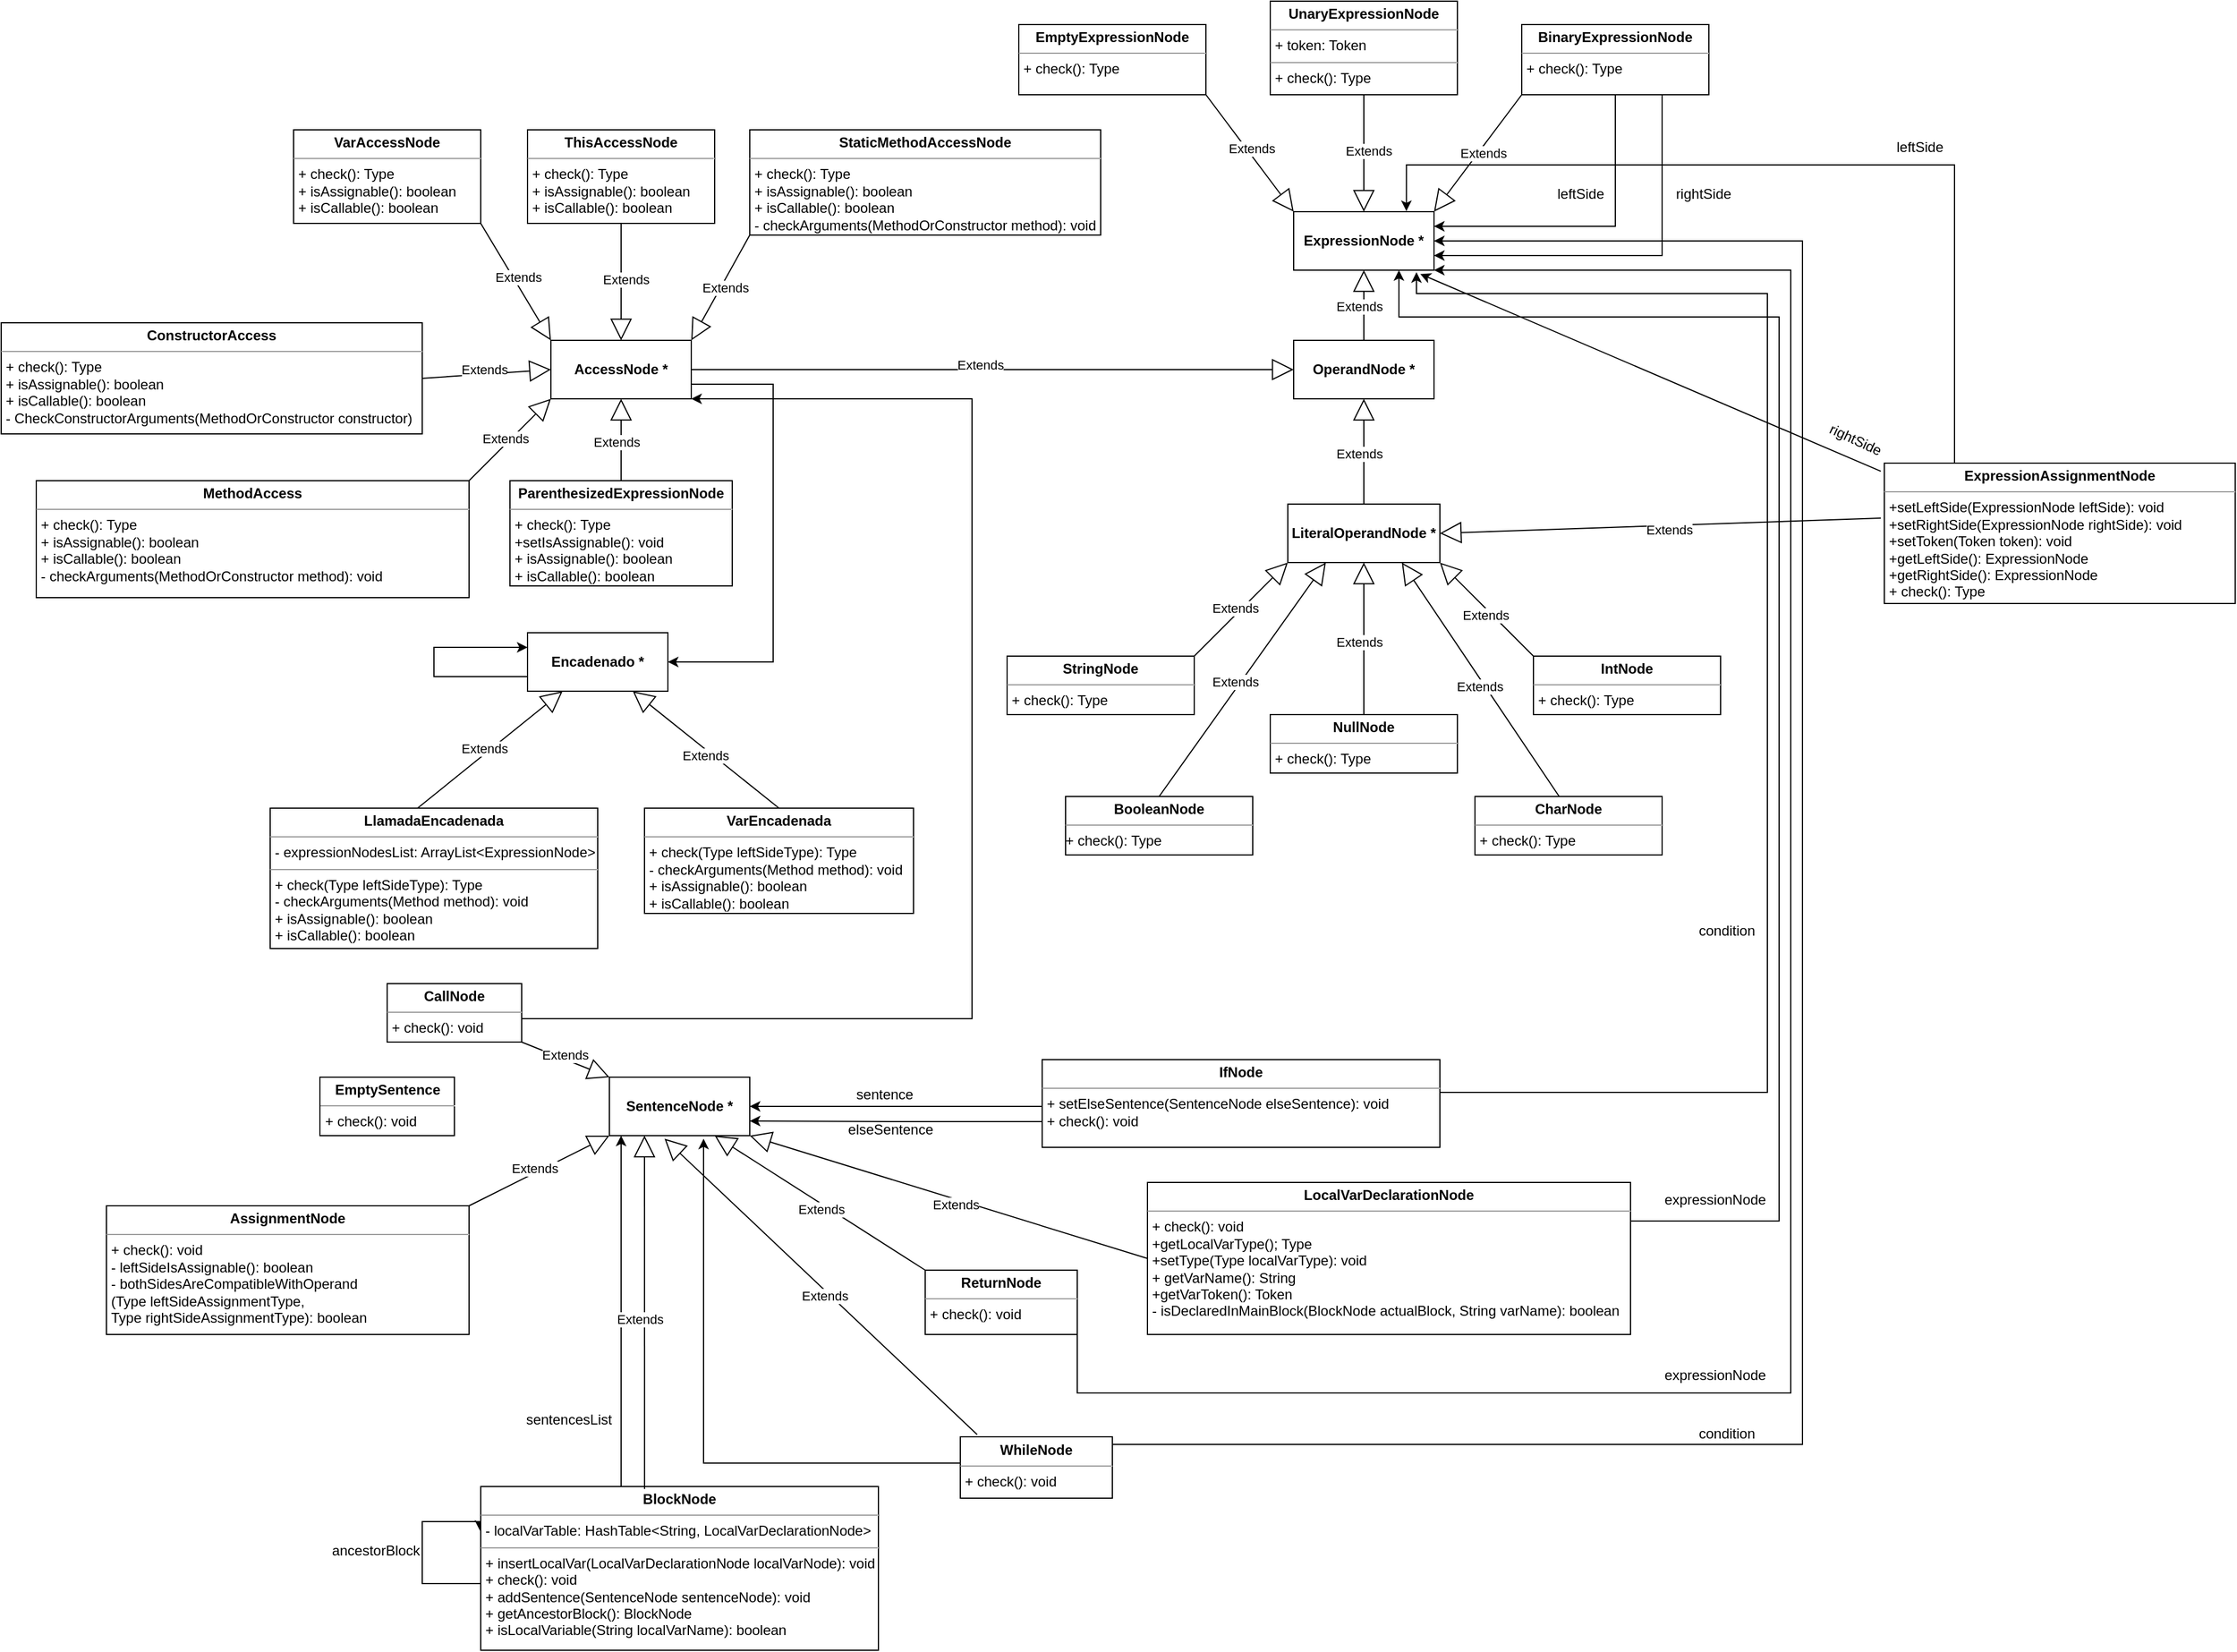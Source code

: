 <mxfile version="22.0.8" type="device">
  <diagram id="9zhy1DxZBaApK8UrozD3" name="Página-1">
    <mxGraphModel dx="1661" dy="1573" grid="1" gridSize="10" guides="1" tooltips="1" connect="1" arrows="1" fold="1" page="1" pageScale="1" pageWidth="827" pageHeight="1169" math="0" shadow="0">
      <root>
        <mxCell id="0" />
        <mxCell id="1" parent="0" />
        <mxCell id="UzV7lBZANDkpLQ_C1gk9-5" style="edgeStyle=orthogonalEdgeStyle;rounded=0;orthogonalLoop=1;jettySize=auto;html=1;exitX=1;exitY=0.75;exitDx=0;exitDy=0;entryX=1;entryY=0.5;entryDx=0;entryDy=0;" parent="1" source="9K04ZhEFb_96ayPJQ8qZ-1" target="9K04ZhEFb_96ayPJQ8qZ-11" edge="1">
          <mxGeometry relative="1" as="geometry">
            <Array as="points">
              <mxPoint x="500" y="278" />
              <mxPoint x="500" y="515" />
            </Array>
          </mxGeometry>
        </mxCell>
        <mxCell id="9K04ZhEFb_96ayPJQ8qZ-1" value="&lt;p style=&quot;margin:0px;margin-top:4px;text-align:center;&quot;&gt;&lt;br&gt;&lt;b&gt;AccessNode *&lt;/b&gt;&lt;/p&gt;" style="verticalAlign=top;align=left;overflow=fill;fontSize=12;fontFamily=Helvetica;html=1;" parent="1" vertex="1">
          <mxGeometry x="310" y="240" width="120" height="50" as="geometry" />
        </mxCell>
        <mxCell id="9K04ZhEFb_96ayPJQ8qZ-3" value="&lt;p style=&quot;margin:0px;margin-top:4px;text-align:center;&quot;&gt;&lt;b&gt;ConstructorAccess&lt;/b&gt;&lt;/p&gt;&lt;hr size=&quot;1&quot;&gt;&lt;p style=&quot;margin:0px;margin-left:4px;&quot;&gt;&lt;/p&gt;&lt;p style=&quot;margin:0px;margin-left:4px;&quot;&gt;+ check(): Type&lt;/p&gt;&lt;p style=&quot;margin:0px;margin-left:4px;&quot;&gt;+ isAssignable(): boolean&lt;/p&gt;&lt;p style=&quot;margin:0px;margin-left:4px;&quot;&gt;+ isCallable(): boolean&lt;/p&gt;&lt;p style=&quot;margin:0px;margin-left:4px;&quot;&gt;- CheckConstructorArguments(MethodOrConstructor constructor)&lt;/p&gt;" style="verticalAlign=top;align=left;overflow=fill;fontSize=12;fontFamily=Helvetica;html=1;" parent="1" vertex="1">
          <mxGeometry x="-160" y="225" width="360" height="95" as="geometry" />
        </mxCell>
        <mxCell id="9K04ZhEFb_96ayPJQ8qZ-4" value="&lt;p style=&quot;margin:0px;margin-top:4px;text-align:center;&quot;&gt;&lt;b&gt;MethodAccess&lt;/b&gt;&lt;/p&gt;&lt;hr size=&quot;1&quot;&gt;&lt;p style=&quot;margin:0px;margin-left:4px;&quot;&gt;&lt;/p&gt;&lt;p style=&quot;margin: 0px 0px 0px 4px;&quot;&gt;+ check(): Type&lt;/p&gt;&lt;p style=&quot;margin: 0px 0px 0px 4px;&quot;&gt;+ isAssignable(): boolean&lt;/p&gt;&lt;p style=&quot;margin: 0px 0px 0px 4px;&quot;&gt;+ isCallable(): boolean&lt;/p&gt;&lt;p style=&quot;margin: 0px 0px 0px 4px;&quot;&gt;- checkArguments(MethodOrConstructor method): void&lt;/p&gt;" style="verticalAlign=top;align=left;overflow=fill;fontSize=12;fontFamily=Helvetica;html=1;" parent="1" vertex="1">
          <mxGeometry x="-130" y="360" width="370" height="100" as="geometry" />
        </mxCell>
        <mxCell id="9K04ZhEFb_96ayPJQ8qZ-7" value="&lt;p style=&quot;margin:0px;margin-top:4px;text-align:center;&quot;&gt;&lt;b&gt;ParenthesizedExpressionNode&lt;/b&gt;&lt;/p&gt;&lt;hr size=&quot;1&quot;&gt;&lt;p style=&quot;margin:0px;margin-left:4px;&quot;&gt;&lt;/p&gt;&lt;p style=&quot;margin: 0px 0px 0px 4px;&quot;&gt;+ check(): Type&lt;/p&gt;&lt;p style=&quot;margin: 0px 0px 0px 4px;&quot;&gt;+setIsAssignable(): void&lt;/p&gt;&lt;p style=&quot;margin: 0px 0px 0px 4px;&quot;&gt;+ isAssignable(): boolean&lt;/p&gt;&lt;p style=&quot;margin: 0px 0px 0px 4px;&quot;&gt;+ isCallable(): boolean&lt;/p&gt;" style="verticalAlign=top;align=left;overflow=fill;fontSize=12;fontFamily=Helvetica;html=1;" parent="1" vertex="1">
          <mxGeometry x="275" y="360" width="190" height="90" as="geometry" />
        </mxCell>
        <mxCell id="9K04ZhEFb_96ayPJQ8qZ-8" value="&lt;p style=&quot;margin:0px;margin-top:4px;text-align:center;&quot;&gt;&lt;b&gt;StaticMethodAccessNode&lt;/b&gt;&lt;/p&gt;&lt;hr size=&quot;1&quot;&gt;&lt;p style=&quot;margin:0px;margin-left:4px;&quot;&gt;&lt;/p&gt;&lt;p style=&quot;margin: 0px 0px 0px 4px;&quot;&gt;+ check(): Type&lt;/p&gt;&lt;p style=&quot;margin: 0px 0px 0px 4px;&quot;&gt;+ isAssignable(): boolean&lt;/p&gt;&lt;p style=&quot;margin: 0px 0px 0px 4px;&quot;&gt;+ isCallable(): boolean&lt;/p&gt;&lt;p style=&quot;margin: 0px 0px 0px 4px;&quot;&gt;- checkArguments(MethodOrConstructor method): void&lt;/p&gt;&lt;div&gt;&lt;br&gt;&lt;/div&gt;" style="verticalAlign=top;align=left;overflow=fill;fontSize=12;fontFamily=Helvetica;html=1;" parent="1" vertex="1">
          <mxGeometry x="480" y="60" width="300" height="90" as="geometry" />
        </mxCell>
        <mxCell id="9K04ZhEFb_96ayPJQ8qZ-9" value="&lt;p style=&quot;margin:0px;margin-top:4px;text-align:center;&quot;&gt;&lt;b&gt;ThisAccessNode&lt;/b&gt;&lt;/p&gt;&lt;hr size=&quot;1&quot;&gt;&lt;p style=&quot;margin:0px;margin-left:4px;&quot;&gt;&lt;/p&gt;&lt;p style=&quot;margin: 0px 0px 0px 4px;&quot;&gt;+ check(): Type&lt;/p&gt;&lt;p style=&quot;margin: 0px 0px 0px 4px;&quot;&gt;+ isAssignable(): boolean&lt;/p&gt;&lt;p style=&quot;margin: 0px 0px 0px 4px;&quot;&gt;+ isCallable(): boolean&lt;/p&gt;" style="verticalAlign=top;align=left;overflow=fill;fontSize=12;fontFamily=Helvetica;html=1;" parent="1" vertex="1">
          <mxGeometry x="290" y="60" width="160" height="80" as="geometry" />
        </mxCell>
        <mxCell id="9K04ZhEFb_96ayPJQ8qZ-10" value="&lt;p style=&quot;margin:0px;margin-top:4px;text-align:center;&quot;&gt;&lt;b&gt;VarAccessNode&lt;/b&gt;&lt;/p&gt;&lt;hr size=&quot;1&quot;&gt;&lt;p style=&quot;margin:0px;margin-left:4px;&quot;&gt;&lt;/p&gt;&lt;p style=&quot;margin: 0px 0px 0px 4px;&quot;&gt;+ check(): Type&lt;/p&gt;&lt;p style=&quot;margin: 0px 0px 0px 4px;&quot;&gt;+ isAssignable(): boolean&lt;/p&gt;&lt;p style=&quot;margin: 0px 0px 0px 4px;&quot;&gt;+ isCallable(): boolean&lt;/p&gt;" style="verticalAlign=top;align=left;overflow=fill;fontSize=12;fontFamily=Helvetica;html=1;" parent="1" vertex="1">
          <mxGeometry x="90" y="60" width="160" height="80" as="geometry" />
        </mxCell>
        <mxCell id="UzV7lBZANDkpLQ_C1gk9-6" style="edgeStyle=orthogonalEdgeStyle;rounded=0;orthogonalLoop=1;jettySize=auto;html=1;exitX=0;exitY=0.75;exitDx=0;exitDy=0;entryX=0;entryY=0.25;entryDx=0;entryDy=0;" parent="1" source="9K04ZhEFb_96ayPJQ8qZ-11" target="9K04ZhEFb_96ayPJQ8qZ-11" edge="1">
          <mxGeometry relative="1" as="geometry">
            <mxPoint x="200" y="500" as="targetPoint" />
            <Array as="points">
              <mxPoint x="210" y="528" />
              <mxPoint x="210" y="503" />
            </Array>
          </mxGeometry>
        </mxCell>
        <mxCell id="9K04ZhEFb_96ayPJQ8qZ-11" value="&lt;p style=&quot;margin:0px;margin-top:4px;text-align:center;&quot;&gt;&lt;br&gt;&lt;b&gt;Encadenado *&lt;/b&gt;&lt;/p&gt;" style="verticalAlign=top;align=left;overflow=fill;fontSize=12;fontFamily=Helvetica;html=1;" parent="1" vertex="1">
          <mxGeometry x="290" y="490" width="120" height="50" as="geometry" />
        </mxCell>
        <mxCell id="9K04ZhEFb_96ayPJQ8qZ-14" value="&lt;p style=&quot;margin:0px;margin-top:4px;text-align:center;&quot;&gt;&lt;b&gt;LlamadaEncadenada&lt;/b&gt;&lt;/p&gt;&lt;hr size=&quot;1&quot;&gt;&lt;p style=&quot;margin:0px;margin-left:4px;&quot;&gt;- expressionNodesList: ArrayList&amp;lt;ExpressionNode&amp;gt;&lt;/p&gt;&lt;hr size=&quot;1&quot;&gt;&lt;p style=&quot;margin:0px;margin-left:4px;&quot;&gt;+ check(Type leftSideType): Type&lt;/p&gt;&lt;p style=&quot;margin:0px;margin-left:4px;&quot;&gt;- checkArguments(Method method): void&lt;/p&gt;&lt;p style=&quot;margin:0px;margin-left:4px;&quot;&gt;+ isAssignable(): boolean&lt;/p&gt;&lt;p style=&quot;margin:0px;margin-left:4px;&quot;&gt;+ isCallable(): boolean&lt;/p&gt;" style="verticalAlign=top;align=left;overflow=fill;fontSize=12;fontFamily=Helvetica;html=1;" parent="1" vertex="1">
          <mxGeometry x="70" y="640" width="280" height="120" as="geometry" />
        </mxCell>
        <mxCell id="9K04ZhEFb_96ayPJQ8qZ-15" value="&lt;p style=&quot;margin:0px;margin-top:4px;text-align:center;&quot;&gt;&lt;b&gt;VarEncadenada&lt;/b&gt;&lt;/p&gt;&lt;hr size=&quot;1&quot;&gt;&lt;p style=&quot;margin:0px;margin-left:4px;&quot;&gt;&lt;/p&gt;&lt;p style=&quot;margin: 0px 0px 0px 4px;&quot;&gt;+ check(Type leftSideType): Type&lt;/p&gt;&lt;p style=&quot;margin: 0px 0px 0px 4px;&quot;&gt;- checkArguments(Method method): void&lt;/p&gt;&lt;p style=&quot;margin: 0px 0px 0px 4px;&quot;&gt;+ isAssignable(): boolean&lt;/p&gt;&lt;p style=&quot;margin: 0px 0px 0px 4px;&quot;&gt;+ isCallable(): boolean&lt;/p&gt;" style="verticalAlign=top;align=left;overflow=fill;fontSize=12;fontFamily=Helvetica;html=1;" parent="1" vertex="1">
          <mxGeometry x="390" y="640" width="230" height="90" as="geometry" />
        </mxCell>
        <mxCell id="9K04ZhEFb_96ayPJQ8qZ-16" value="Extends" style="endArrow=block;endSize=16;endFill=0;html=1;exitX=0.45;exitY=0;exitDx=0;exitDy=0;entryX=0.25;entryY=1;entryDx=0;entryDy=0;exitPerimeter=0;" parent="1" source="9K04ZhEFb_96ayPJQ8qZ-14" target="9K04ZhEFb_96ayPJQ8qZ-11" edge="1">
          <mxGeometry x="-0.041" y="4" width="160" relative="1" as="geometry">
            <mxPoint x="390" y="500" as="sourcePoint" />
            <mxPoint x="390" y="380" as="targetPoint" />
            <mxPoint as="offset" />
          </mxGeometry>
        </mxCell>
        <mxCell id="9K04ZhEFb_96ayPJQ8qZ-17" value="Extends" style="endArrow=block;endSize=16;endFill=0;html=1;exitX=0.5;exitY=0;exitDx=0;exitDy=0;entryX=0.75;entryY=1;entryDx=0;entryDy=0;" parent="1" source="9K04ZhEFb_96ayPJQ8qZ-15" target="9K04ZhEFb_96ayPJQ8qZ-11" edge="1">
          <mxGeometry x="-0.041" y="4" width="160" relative="1" as="geometry">
            <mxPoint x="340" y="650" as="sourcePoint" />
            <mxPoint x="360" y="550" as="targetPoint" />
            <mxPoint as="offset" />
          </mxGeometry>
        </mxCell>
        <mxCell id="9K04ZhEFb_96ayPJQ8qZ-18" value="Extends" style="endArrow=block;endSize=16;endFill=0;html=1;exitX=0.5;exitY=1;exitDx=0;exitDy=0;entryX=0.5;entryY=0;entryDx=0;entryDy=0;" parent="1" source="9K04ZhEFb_96ayPJQ8qZ-9" target="9K04ZhEFb_96ayPJQ8qZ-1" edge="1">
          <mxGeometry x="-0.041" y="4" width="160" relative="1" as="geometry">
            <mxPoint x="336" y="570" as="sourcePoint" />
            <mxPoint x="380" y="470" as="targetPoint" />
            <mxPoint as="offset" />
          </mxGeometry>
        </mxCell>
        <mxCell id="9K04ZhEFb_96ayPJQ8qZ-19" value="Extends" style="endArrow=block;endSize=16;endFill=0;html=1;exitX=0;exitY=1;exitDx=0;exitDy=0;entryX=1;entryY=0;entryDx=0;entryDy=0;" parent="1" source="9K04ZhEFb_96ayPJQ8qZ-8" target="9K04ZhEFb_96ayPJQ8qZ-1" edge="1">
          <mxGeometry x="-0.041" y="4" width="160" relative="1" as="geometry">
            <mxPoint x="150" y="275" as="sourcePoint" />
            <mxPoint x="320" y="275" as="targetPoint" />
            <mxPoint as="offset" />
          </mxGeometry>
        </mxCell>
        <mxCell id="9K04ZhEFb_96ayPJQ8qZ-20" value="Extends" style="endArrow=block;endSize=16;endFill=0;html=1;exitX=1;exitY=0;exitDx=0;exitDy=0;entryX=0;entryY=1;entryDx=0;entryDy=0;" parent="1" source="9K04ZhEFb_96ayPJQ8qZ-4" target="9K04ZhEFb_96ayPJQ8qZ-1" edge="1">
          <mxGeometry x="-0.041" y="4" width="160" relative="1" as="geometry">
            <mxPoint x="150" y="275" as="sourcePoint" />
            <mxPoint x="320" y="275" as="targetPoint" />
            <mxPoint as="offset" />
          </mxGeometry>
        </mxCell>
        <mxCell id="9K04ZhEFb_96ayPJQ8qZ-21" value="Extends" style="endArrow=block;endSize=16;endFill=0;html=1;exitX=1;exitY=0.5;exitDx=0;exitDy=0;entryX=0;entryY=0.5;entryDx=0;entryDy=0;" parent="1" source="9K04ZhEFb_96ayPJQ8qZ-3" target="9K04ZhEFb_96ayPJQ8qZ-1" edge="1">
          <mxGeometry x="-0.041" y="4" width="160" relative="1" as="geometry">
            <mxPoint x="230" y="420" as="sourcePoint" />
            <mxPoint x="350" y="300" as="targetPoint" />
            <mxPoint as="offset" />
          </mxGeometry>
        </mxCell>
        <mxCell id="9K04ZhEFb_96ayPJQ8qZ-24" value="Extends" style="endArrow=block;endSize=16;endFill=0;html=1;exitX=1;exitY=1;exitDx=0;exitDy=0;entryX=0;entryY=0;entryDx=0;entryDy=0;" parent="1" source="9K04ZhEFb_96ayPJQ8qZ-10" target="9K04ZhEFb_96ayPJQ8qZ-1" edge="1">
          <mxGeometry x="-0.041" y="4" width="160" relative="1" as="geometry">
            <mxPoint x="140" y="255" as="sourcePoint" />
            <mxPoint x="250" y="270" as="targetPoint" />
            <mxPoint as="offset" />
          </mxGeometry>
        </mxCell>
        <mxCell id="9K04ZhEFb_96ayPJQ8qZ-25" value="&lt;p style=&quot;margin:0px;margin-top:4px;text-align:center;&quot;&gt;&lt;br&gt;&lt;b&gt;ExpressionNode *&lt;/b&gt;&lt;/p&gt;" style="verticalAlign=top;align=left;overflow=fill;fontSize=12;fontFamily=Helvetica;html=1;" parent="1" vertex="1">
          <mxGeometry x="945" y="130" width="120" height="50" as="geometry" />
        </mxCell>
        <mxCell id="UzV7lBZANDkpLQ_C1gk9-7" style="edgeStyle=orthogonalEdgeStyle;rounded=0;orthogonalLoop=1;jettySize=auto;html=1;exitX=0.5;exitY=1;exitDx=0;exitDy=0;entryX=1;entryY=0.25;entryDx=0;entryDy=0;" parent="1" source="9K04ZhEFb_96ayPJQ8qZ-26" target="9K04ZhEFb_96ayPJQ8qZ-25" edge="1">
          <mxGeometry relative="1" as="geometry" />
        </mxCell>
        <mxCell id="UzV7lBZANDkpLQ_C1gk9-8" style="edgeStyle=orthogonalEdgeStyle;rounded=0;orthogonalLoop=1;jettySize=auto;html=1;exitX=0.75;exitY=1;exitDx=0;exitDy=0;entryX=1;entryY=0.75;entryDx=0;entryDy=0;" parent="1" source="9K04ZhEFb_96ayPJQ8qZ-26" target="9K04ZhEFb_96ayPJQ8qZ-25" edge="1">
          <mxGeometry relative="1" as="geometry" />
        </mxCell>
        <mxCell id="9K04ZhEFb_96ayPJQ8qZ-26" value="&lt;p style=&quot;margin:0px;margin-top:4px;text-align:center;&quot;&gt;&lt;b&gt;BinaryExpressionNode&lt;/b&gt;&lt;/p&gt;&lt;hr size=&quot;1&quot;&gt;&lt;p style=&quot;margin:0px;margin-left:4px;&quot;&gt;+ check(): Type&lt;/p&gt;" style="verticalAlign=top;align=left;overflow=fill;fontSize=12;fontFamily=Helvetica;html=1;" parent="1" vertex="1">
          <mxGeometry x="1140" y="-30" width="160" height="60" as="geometry" />
        </mxCell>
        <mxCell id="9K04ZhEFb_96ayPJQ8qZ-28" value="&lt;p style=&quot;margin:0px;margin-top:4px;text-align:center;&quot;&gt;&lt;b&gt;UnaryExpressionNode&lt;/b&gt;&lt;/p&gt;&lt;hr size=&quot;1&quot;&gt;&lt;p style=&quot;margin:0px;margin-left:4px;&quot;&gt;+ token: Token&lt;/p&gt;&lt;hr size=&quot;1&quot;&gt;&lt;p style=&quot;margin:0px;margin-left:4px;&quot;&gt;+ check(): Type&lt;/p&gt;" style="verticalAlign=top;align=left;overflow=fill;fontSize=12;fontFamily=Helvetica;html=1;" parent="1" vertex="1">
          <mxGeometry x="925" y="-50" width="160" height="80" as="geometry" />
        </mxCell>
        <mxCell id="9K04ZhEFb_96ayPJQ8qZ-29" value="&lt;p style=&quot;margin:0px;margin-top:4px;text-align:center;&quot;&gt;&lt;b&gt;EmptyExpressionNode&lt;/b&gt;&lt;/p&gt;&lt;hr size=&quot;1&quot;&gt;&lt;p style=&quot;margin:0px;margin-left:4px;&quot;&gt;&lt;/p&gt;&lt;p style=&quot;margin:0px;margin-left:4px;&quot;&gt;+ check(): Type&lt;/p&gt;" style="verticalAlign=top;align=left;overflow=fill;fontSize=12;fontFamily=Helvetica;html=1;" parent="1" vertex="1">
          <mxGeometry x="710" y="-30" width="160" height="60" as="geometry" />
        </mxCell>
        <mxCell id="9K04ZhEFb_96ayPJQ8qZ-31" value="&lt;p style=&quot;margin:0px;margin-top:4px;text-align:center;&quot;&gt;&lt;br&gt;&lt;b&gt;OperandNode *&lt;/b&gt;&lt;/p&gt;" style="verticalAlign=top;align=left;overflow=fill;fontSize=12;fontFamily=Helvetica;html=1;" parent="1" vertex="1">
          <mxGeometry x="945" y="240" width="120" height="50" as="geometry" />
        </mxCell>
        <mxCell id="9K04ZhEFb_96ayPJQ8qZ-32" value="&lt;p style=&quot;margin:0px;margin-top:4px;text-align:center;&quot;&gt;&lt;br&gt;&lt;b&gt;LiteralOperandNode *&lt;/b&gt;&lt;/p&gt;" style="verticalAlign=top;align=left;overflow=fill;fontSize=12;fontFamily=Helvetica;html=1;" parent="1" vertex="1">
          <mxGeometry x="940" y="380" width="130" height="50" as="geometry" />
        </mxCell>
        <mxCell id="9K04ZhEFb_96ayPJQ8qZ-34" value="&lt;p style=&quot;margin:0px;margin-top:4px;text-align:center;&quot;&gt;&lt;b&gt;BooleanNode&lt;/b&gt;&lt;/p&gt;&lt;hr size=&quot;1&quot;&gt;&lt;p style=&quot;margin:0px;margin-left:4px;&quot;&gt;&lt;/p&gt;+ check(): Type&lt;p style=&quot;margin:0px;margin-left:4px;&quot;&gt;&lt;br&gt;&lt;/p&gt;" style="verticalAlign=top;align=left;overflow=fill;fontSize=12;fontFamily=Helvetica;html=1;" parent="1" vertex="1">
          <mxGeometry x="750" y="630" width="160" height="50" as="geometry" />
        </mxCell>
        <mxCell id="9K04ZhEFb_96ayPJQ8qZ-35" value="&lt;p style=&quot;margin:0px;margin-top:4px;text-align:center;&quot;&gt;&lt;b&gt;CharNode&lt;/b&gt;&lt;/p&gt;&lt;hr size=&quot;1&quot;&gt;&lt;p style=&quot;margin:0px;margin-left:4px;&quot;&gt;&lt;/p&gt;&lt;p style=&quot;margin:0px;margin-left:4px;&quot;&gt;+ check(): Type&lt;br&gt;&lt;/p&gt;" style="verticalAlign=top;align=left;overflow=fill;fontSize=12;fontFamily=Helvetica;html=1;" parent="1" vertex="1">
          <mxGeometry x="1100" y="630" width="160" height="50" as="geometry" />
        </mxCell>
        <mxCell id="9K04ZhEFb_96ayPJQ8qZ-36" value="&lt;p style=&quot;margin:0px;margin-top:4px;text-align:center;&quot;&gt;&lt;b&gt;IntNode&lt;/b&gt;&lt;/p&gt;&lt;hr size=&quot;1&quot;&gt;&lt;p style=&quot;margin:0px;margin-left:4px;&quot;&gt;&lt;/p&gt;&lt;p style=&quot;margin:0px;margin-left:4px;&quot;&gt;+ check(): Type&lt;br&gt;&lt;/p&gt;" style="verticalAlign=top;align=left;overflow=fill;fontSize=12;fontFamily=Helvetica;html=1;" parent="1" vertex="1">
          <mxGeometry x="1150" y="510" width="160" height="50" as="geometry" />
        </mxCell>
        <mxCell id="9K04ZhEFb_96ayPJQ8qZ-37" value="Extends" style="endArrow=block;endSize=16;endFill=0;html=1;exitX=0.5;exitY=0;exitDx=0;exitDy=0;entryX=0.25;entryY=1;entryDx=0;entryDy=0;" parent="1" source="9K04ZhEFb_96ayPJQ8qZ-34" target="9K04ZhEFb_96ayPJQ8qZ-32" edge="1">
          <mxGeometry x="-0.041" y="4" width="160" relative="1" as="geometry">
            <mxPoint x="1280" y="90" as="sourcePoint" />
            <mxPoint x="1530" y="-30" as="targetPoint" />
            <mxPoint as="offset" />
          </mxGeometry>
        </mxCell>
        <mxCell id="9K04ZhEFb_96ayPJQ8qZ-38" value="Extends" style="endArrow=block;endSize=16;endFill=0;html=1;exitX=0.45;exitY=0;exitDx=0;exitDy=0;entryX=0.75;entryY=1;entryDx=0;entryDy=0;exitPerimeter=0;" parent="1" source="9K04ZhEFb_96ayPJQ8qZ-35" target="9K04ZhEFb_96ayPJQ8qZ-32" edge="1">
          <mxGeometry x="-0.041" y="4" width="160" relative="1" as="geometry">
            <mxPoint x="900" y="502.5" as="sourcePoint" />
            <mxPoint x="1122.5" y="490" as="targetPoint" />
            <mxPoint as="offset" />
          </mxGeometry>
        </mxCell>
        <mxCell id="9K04ZhEFb_96ayPJQ8qZ-39" value="Extends" style="endArrow=block;endSize=16;endFill=0;html=1;exitX=0;exitY=0;exitDx=0;exitDy=0;entryX=1;entryY=1;entryDx=0;entryDy=0;" parent="1" source="9K04ZhEFb_96ayPJQ8qZ-36" target="9K04ZhEFb_96ayPJQ8qZ-32" edge="1">
          <mxGeometry x="-0.041" y="4" width="160" relative="1" as="geometry">
            <mxPoint x="1070" y="650" as="sourcePoint" />
            <mxPoint x="1015" y="440" as="targetPoint" />
            <mxPoint as="offset" />
          </mxGeometry>
        </mxCell>
        <mxCell id="9K04ZhEFb_96ayPJQ8qZ-40" value="Extends" style="endArrow=block;endSize=16;endFill=0;html=1;exitX=0.5;exitY=0;exitDx=0;exitDy=0;entryX=0.5;entryY=1;entryDx=0;entryDy=0;" parent="1" source="9K04ZhEFb_96ayPJQ8qZ-32" target="9K04ZhEFb_96ayPJQ8qZ-31" edge="1">
          <mxGeometry x="-0.041" y="4" width="160" relative="1" as="geometry">
            <mxPoint x="860" y="500" as="sourcePoint" />
            <mxPoint x="982.5" y="440" as="targetPoint" />
            <mxPoint as="offset" />
          </mxGeometry>
        </mxCell>
        <mxCell id="9K04ZhEFb_96ayPJQ8qZ-41" value="Extends" style="endArrow=block;endSize=16;endFill=0;html=1;exitX=0.5;exitY=0;exitDx=0;exitDy=0;entryX=0.5;entryY=1;entryDx=0;entryDy=0;" parent="1" source="9K04ZhEFb_96ayPJQ8qZ-31" target="9K04ZhEFb_96ayPJQ8qZ-25" edge="1">
          <mxGeometry x="-0.041" y="4" width="160" relative="1" as="geometry">
            <mxPoint x="1015" y="390" as="sourcePoint" />
            <mxPoint x="1015" y="300" as="targetPoint" />
            <mxPoint as="offset" />
          </mxGeometry>
        </mxCell>
        <mxCell id="9K04ZhEFb_96ayPJQ8qZ-42" value="Extends" style="endArrow=block;endSize=16;endFill=0;html=1;exitX=0.5;exitY=0;exitDx=0;exitDy=0;entryX=0.5;entryY=1;entryDx=0;entryDy=0;" parent="1" source="9K04ZhEFb_96ayPJQ8qZ-7" target="9K04ZhEFb_96ayPJQ8qZ-1" edge="1">
          <mxGeometry x="-0.041" y="4" width="160" relative="1" as="geometry">
            <mxPoint x="510" y="570" as="sourcePoint" />
            <mxPoint x="440" y="470" as="targetPoint" />
            <mxPoint as="offset" />
          </mxGeometry>
        </mxCell>
        <mxCell id="9K04ZhEFb_96ayPJQ8qZ-43" value="Extends" style="endArrow=block;endSize=16;endFill=0;html=1;entryX=1;entryY=0;entryDx=0;entryDy=0;exitX=0;exitY=1;exitDx=0;exitDy=0;" parent="1" source="9K04ZhEFb_96ayPJQ8qZ-26" target="9K04ZhEFb_96ayPJQ8qZ-25" edge="1">
          <mxGeometry x="-0.041" y="4" width="160" relative="1" as="geometry">
            <mxPoint x="790" y="143" as="sourcePoint" />
            <mxPoint x="1015" y="190" as="targetPoint" />
            <mxPoint as="offset" />
          </mxGeometry>
        </mxCell>
        <mxCell id="9K04ZhEFb_96ayPJQ8qZ-44" value="Extends" style="endArrow=block;endSize=16;endFill=0;html=1;exitX=0.5;exitY=1;exitDx=0;exitDy=0;entryX=0.5;entryY=0;entryDx=0;entryDy=0;" parent="1" source="9K04ZhEFb_96ayPJQ8qZ-28" target="9K04ZhEFb_96ayPJQ8qZ-25" edge="1">
          <mxGeometry x="-0.041" y="4" width="160" relative="1" as="geometry">
            <mxPoint x="797" y="165" as="sourcePoint" />
            <mxPoint x="955" y="165" as="targetPoint" />
            <mxPoint as="offset" />
          </mxGeometry>
        </mxCell>
        <mxCell id="9K04ZhEFb_96ayPJQ8qZ-45" value="Extends" style="endArrow=block;endSize=16;endFill=0;html=1;exitX=1;exitY=1;exitDx=0;exitDy=0;entryX=0;entryY=0;entryDx=0;entryDy=0;" parent="1" source="9K04ZhEFb_96ayPJQ8qZ-29" target="9K04ZhEFb_96ayPJQ8qZ-25" edge="1">
          <mxGeometry x="-0.041" y="4" width="160" relative="1" as="geometry">
            <mxPoint x="797" y="272.5" as="sourcePoint" />
            <mxPoint x="955" y="190" as="targetPoint" />
            <mxPoint as="offset" />
          </mxGeometry>
        </mxCell>
        <mxCell id="9K04ZhEFb_96ayPJQ8qZ-46" value="&lt;p style=&quot;margin:0px;margin-top:4px;text-align:center;&quot;&gt;&lt;b&gt;NullNode&lt;/b&gt;&lt;/p&gt;&lt;hr size=&quot;1&quot;&gt;&lt;p style=&quot;margin:0px;margin-left:4px;&quot;&gt;&lt;/p&gt;&lt;p style=&quot;margin:0px;margin-left:4px;&quot;&gt;+ check(): Type&lt;br&gt;&lt;/p&gt;" style="verticalAlign=top;align=left;overflow=fill;fontSize=12;fontFamily=Helvetica;html=1;" parent="1" vertex="1">
          <mxGeometry x="925" y="560" width="160" height="50" as="geometry" />
        </mxCell>
        <mxCell id="9K04ZhEFb_96ayPJQ8qZ-47" value="Extends" style="endArrow=block;endSize=16;endFill=0;html=1;exitX=0.5;exitY=0;exitDx=0;exitDy=0;entryX=0.5;entryY=1;entryDx=0;entryDy=0;" parent="1" source="9K04ZhEFb_96ayPJQ8qZ-46" target="9K04ZhEFb_96ayPJQ8qZ-32" edge="1">
          <mxGeometry x="-0.041" y="4" width="160" relative="1" as="geometry">
            <mxPoint x="1210" y="540" as="sourcePoint" />
            <mxPoint x="1047.5" y="440" as="targetPoint" />
            <mxPoint as="offset" />
          </mxGeometry>
        </mxCell>
        <mxCell id="9K04ZhEFb_96ayPJQ8qZ-49" value="Extends" style="endArrow=block;endSize=16;endFill=0;html=1;exitX=1;exitY=0.5;exitDx=0;exitDy=0;entryX=0;entryY=0.5;entryDx=0;entryDy=0;" parent="1" source="9K04ZhEFb_96ayPJQ8qZ-1" target="9K04ZhEFb_96ayPJQ8qZ-31" edge="1">
          <mxGeometry x="-0.041" y="4" width="160" relative="1" as="geometry">
            <mxPoint x="860" y="265" as="sourcePoint" />
            <mxPoint x="720" y="150" as="targetPoint" />
            <mxPoint as="offset" />
          </mxGeometry>
        </mxCell>
        <mxCell id="9K04ZhEFb_96ayPJQ8qZ-50" value="&lt;p style=&quot;margin:0px;margin-top:4px;text-align:center;&quot;&gt;&lt;b&gt;StringNode&lt;/b&gt;&lt;/p&gt;&lt;hr size=&quot;1&quot;&gt;&lt;p style=&quot;margin:0px;margin-left:4px;&quot;&gt;&lt;/p&gt;&lt;p style=&quot;margin:0px;margin-left:4px;&quot;&gt;+ check(): Type&lt;/p&gt;" style="verticalAlign=top;align=left;overflow=fill;fontSize=12;fontFamily=Helvetica;html=1;" parent="1" vertex="1">
          <mxGeometry x="700" y="510" width="160" height="50" as="geometry" />
        </mxCell>
        <mxCell id="9K04ZhEFb_96ayPJQ8qZ-51" value="Extends" style="endArrow=block;endSize=16;endFill=0;html=1;exitX=1;exitY=0;exitDx=0;exitDy=0;entryX=0;entryY=1;entryDx=0;entryDy=0;" parent="1" source="9K04ZhEFb_96ayPJQ8qZ-50" target="9K04ZhEFb_96ayPJQ8qZ-32" edge="1">
          <mxGeometry x="-0.041" y="4" width="160" relative="1" as="geometry">
            <mxPoint x="995" y="640" as="sourcePoint" />
            <mxPoint x="1015" y="440" as="targetPoint" />
            <mxPoint as="offset" />
          </mxGeometry>
        </mxCell>
        <mxCell id="9K04ZhEFb_96ayPJQ8qZ-53" value="&lt;p style=&quot;margin:0px;margin-top:4px;text-align:center;&quot;&gt;&lt;br&gt;&lt;b&gt;SentenceNode *&lt;/b&gt;&lt;/p&gt;" style="verticalAlign=top;align=left;overflow=fill;fontSize=12;fontFamily=Helvetica;html=1;" parent="1" vertex="1">
          <mxGeometry x="360" y="870" width="120" height="50" as="geometry" />
        </mxCell>
        <mxCell id="UzV7lBZANDkpLQ_C1gk9-9" value="leftSide" style="text;html=1;align=center;verticalAlign=middle;resizable=0;points=[];autosize=1;strokeColor=none;fillColor=none;" parent="1" vertex="1">
          <mxGeometry x="1160" y="100" width="60" height="30" as="geometry" />
        </mxCell>
        <mxCell id="UzV7lBZANDkpLQ_C1gk9-10" value="rightSide" style="text;html=1;align=center;verticalAlign=middle;resizable=0;points=[];autosize=1;strokeColor=none;fillColor=none;" parent="1" vertex="1">
          <mxGeometry x="1260" y="100" width="70" height="30" as="geometry" />
        </mxCell>
        <mxCell id="UzV7lBZANDkpLQ_C1gk9-11" value="&lt;p style=&quot;margin:0px;margin-top:4px;text-align:center;&quot;&gt;&lt;b&gt;AssignmentNode&lt;/b&gt;&lt;/p&gt;&lt;hr size=&quot;1&quot;&gt;&lt;p style=&quot;margin:0px;margin-left:4px;&quot;&gt;&lt;/p&gt;&lt;p style=&quot;margin: 0px 0px 0px 4px;&quot;&gt;+ check(): void&lt;/p&gt;&lt;p style=&quot;margin: 0px 0px 0px 4px;&quot;&gt;- leftSideIsAssignable(): boolean&lt;/p&gt;&lt;p style=&quot;margin: 0px 0px 0px 4px;&quot;&gt;- bothSidesAreCompatibleWithOperand&lt;/p&gt;&lt;p style=&quot;margin: 0px 0px 0px 4px;&quot;&gt;(Type leftSideAssignmentType,&amp;nbsp;&lt;/p&gt;&lt;p style=&quot;margin: 0px 0px 0px 4px;&quot;&gt;Type rightSideAssignmentType): boolean&lt;/p&gt;" style="verticalAlign=top;align=left;overflow=fill;fontSize=12;fontFamily=Helvetica;html=1;" parent="1" vertex="1">
          <mxGeometry x="-70" y="980" width="310" height="110" as="geometry" />
        </mxCell>
        <mxCell id="UzV7lBZANDkpLQ_C1gk9-13" style="edgeStyle=orthogonalEdgeStyle;rounded=0;orthogonalLoop=1;jettySize=auto;html=1;exitX=0.409;exitY=0;exitDx=0;exitDy=0;exitPerimeter=0;" parent="1" source="UzV7lBZANDkpLQ_C1gk9-12" target="9K04ZhEFb_96ayPJQ8qZ-53" edge="1">
          <mxGeometry relative="1" as="geometry">
            <Array as="points">
              <mxPoint x="370" y="1220" />
            </Array>
          </mxGeometry>
        </mxCell>
        <mxCell id="UzV7lBZANDkpLQ_C1gk9-49" style="edgeStyle=orthogonalEdgeStyle;rounded=0;orthogonalLoop=1;jettySize=auto;html=1;exitX=0;exitY=0.75;exitDx=0;exitDy=0;entryX=-0.002;entryY=0.27;entryDx=0;entryDy=0;entryPerimeter=0;" parent="1" source="UzV7lBZANDkpLQ_C1gk9-12" target="UzV7lBZANDkpLQ_C1gk9-12" edge="1">
          <mxGeometry relative="1" as="geometry">
            <mxPoint x="240" y="1250" as="targetPoint" />
            <Array as="points">
              <mxPoint x="200" y="1303" />
              <mxPoint x="200" y="1250" />
            </Array>
          </mxGeometry>
        </mxCell>
        <mxCell id="UzV7lBZANDkpLQ_C1gk9-12" value="&lt;p style=&quot;margin:0px;margin-top:4px;text-align:center;&quot;&gt;&lt;b&gt;BlockNode&lt;/b&gt;&lt;/p&gt;&lt;hr size=&quot;1&quot;&gt;&lt;p style=&quot;margin:0px;margin-left:4px;&quot;&gt;- localVarTable: HashTable&amp;lt;String, LocalVarDeclarationNode&amp;gt;&lt;/p&gt;&lt;hr size=&quot;1&quot;&gt;&lt;p style=&quot;margin:0px;margin-left:4px;&quot;&gt;+ insertLocalVar(LocalVarDeclarationNode localVarNode): void&lt;/p&gt;&lt;p style=&quot;margin:0px;margin-left:4px;&quot;&gt;+ check(): void&lt;/p&gt;&lt;p style=&quot;margin:0px;margin-left:4px;&quot;&gt;+ addSentence(SentenceNode sentenceNode): void&lt;/p&gt;&lt;p style=&quot;margin:0px;margin-left:4px;&quot;&gt;+ getAncestorBlock(): BlockNode&lt;/p&gt;&lt;p style=&quot;margin:0px;margin-left:4px;&quot;&gt;+ isLocalVariable(String localVarName): boolean&lt;/p&gt;" style="verticalAlign=top;align=left;overflow=fill;fontSize=12;fontFamily=Helvetica;html=1;" parent="1" vertex="1">
          <mxGeometry x="250" y="1220" width="340" height="140" as="geometry" />
        </mxCell>
        <mxCell id="UzV7lBZANDkpLQ_C1gk9-14" value="sentencesList" style="text;html=1;align=center;verticalAlign=middle;resizable=0;points=[];autosize=1;strokeColor=none;fillColor=none;" parent="1" vertex="1">
          <mxGeometry x="275" y="1147.5" width="100" height="30" as="geometry" />
        </mxCell>
        <mxCell id="UzV7lBZANDkpLQ_C1gk9-16" value="ancestorBlock" style="text;html=1;align=center;verticalAlign=middle;resizable=0;points=[];autosize=1;strokeColor=none;fillColor=none;" parent="1" vertex="1">
          <mxGeometry x="110" y="1260" width="100" height="30" as="geometry" />
        </mxCell>
        <mxCell id="UzV7lBZANDkpLQ_C1gk9-22" style="edgeStyle=orthogonalEdgeStyle;rounded=0;orthogonalLoop=1;jettySize=auto;html=1;entryX=1;entryY=1;entryDx=0;entryDy=0;exitX=1;exitY=0.25;exitDx=0;exitDy=0;" parent="1" source="UzV7lBZANDkpLQ_C1gk9-21" target="9K04ZhEFb_96ayPJQ8qZ-1" edge="1">
          <mxGeometry relative="1" as="geometry">
            <mxPoint x="180" y="840" as="sourcePoint" />
            <Array as="points">
              <mxPoint x="268" y="802" />
              <mxPoint x="268" y="820" />
              <mxPoint x="670" y="820" />
              <mxPoint x="670" y="290" />
            </Array>
          </mxGeometry>
        </mxCell>
        <mxCell id="UzV7lBZANDkpLQ_C1gk9-21" value="&lt;p style=&quot;margin:0px;margin-top:4px;text-align:center;&quot;&gt;&lt;b&gt;CallNode&lt;/b&gt;&lt;/p&gt;&lt;hr size=&quot;1&quot;&gt;&lt;p style=&quot;margin:0px;margin-left:4px;&quot;&gt;&lt;/p&gt;&lt;p style=&quot;margin: 0px 0px 0px 4px;&quot;&gt;+ check(): void&lt;/p&gt;&lt;p style=&quot;margin: 0px 0px 0px 4px;&quot;&gt;&lt;br&gt;&lt;/p&gt;" style="verticalAlign=top;align=left;overflow=fill;fontSize=12;fontFamily=Helvetica;html=1;" parent="1" vertex="1">
          <mxGeometry x="170" y="790" width="115" height="50" as="geometry" />
        </mxCell>
        <mxCell id="UzV7lBZANDkpLQ_C1gk9-23" value="Extends" style="endArrow=block;endSize=16;endFill=0;html=1;exitX=0.412;exitY=0.015;exitDx=0;exitDy=0;entryX=0.25;entryY=1;entryDx=0;entryDy=0;exitPerimeter=0;" parent="1" source="UzV7lBZANDkpLQ_C1gk9-12" target="9K04ZhEFb_96ayPJQ8qZ-53" edge="1">
          <mxGeometry x="-0.041" y="4" width="160" relative="1" as="geometry">
            <mxPoint x="400" y="1100" as="sourcePoint" />
            <mxPoint x="532.5" y="930" as="targetPoint" />
            <mxPoint as="offset" />
          </mxGeometry>
        </mxCell>
        <mxCell id="UzV7lBZANDkpLQ_C1gk9-24" value="Extends" style="endArrow=block;endSize=16;endFill=0;html=1;exitX=1;exitY=1;exitDx=0;exitDy=0;entryX=0;entryY=0;entryDx=0;entryDy=0;" parent="1" source="UzV7lBZANDkpLQ_C1gk9-21" target="9K04ZhEFb_96ayPJQ8qZ-53" edge="1">
          <mxGeometry x="-0.041" y="4" width="160" relative="1" as="geometry">
            <mxPoint x="430" y="1050" as="sourcePoint" />
            <mxPoint x="430" y="930" as="targetPoint" />
            <mxPoint as="offset" />
          </mxGeometry>
        </mxCell>
        <mxCell id="UzV7lBZANDkpLQ_C1gk9-25" value="Extends" style="endArrow=block;endSize=16;endFill=0;html=1;entryX=0;entryY=1;entryDx=0;entryDy=0;exitX=1;exitY=0;exitDx=0;exitDy=0;" parent="1" source="UzV7lBZANDkpLQ_C1gk9-11" target="9K04ZhEFb_96ayPJQ8qZ-53" edge="1">
          <mxGeometry x="-0.041" y="4" width="160" relative="1" as="geometry">
            <mxPoint x="110" y="1010" as="sourcePoint" />
            <mxPoint x="370" y="905" as="targetPoint" />
            <mxPoint as="offset" />
          </mxGeometry>
        </mxCell>
        <mxCell id="UzV7lBZANDkpLQ_C1gk9-26" value="&lt;p style=&quot;margin:0px;margin-top:4px;text-align:center;&quot;&gt;&lt;b&gt;EmptySentence&lt;/b&gt;&lt;/p&gt;&lt;hr size=&quot;1&quot;&gt;&lt;p style=&quot;margin:0px;margin-left:4px;&quot;&gt;&lt;/p&gt;&lt;p style=&quot;margin: 0px 0px 0px 4px;&quot;&gt;+ check(): void&lt;/p&gt;&lt;p style=&quot;margin: 0px 0px 0px 4px;&quot;&gt;&lt;br&gt;&lt;/p&gt;" style="verticalAlign=top;align=left;overflow=fill;fontSize=12;fontFamily=Helvetica;html=1;" parent="1" vertex="1">
          <mxGeometry x="112.5" y="870" width="115" height="50" as="geometry" />
        </mxCell>
        <mxCell id="UzV7lBZANDkpLQ_C1gk9-28" style="edgeStyle=orthogonalEdgeStyle;rounded=0;orthogonalLoop=1;jettySize=auto;html=1;exitX=0.003;exitY=0.378;exitDx=0;exitDy=0;entryX=1;entryY=0.5;entryDx=0;entryDy=0;exitPerimeter=0;" parent="1" source="UzV7lBZANDkpLQ_C1gk9-27" target="9K04ZhEFb_96ayPJQ8qZ-53" edge="1">
          <mxGeometry relative="1" as="geometry">
            <Array as="points">
              <mxPoint x="730" y="897" />
              <mxPoint x="730" y="895" />
            </Array>
          </mxGeometry>
        </mxCell>
        <mxCell id="UzV7lBZANDkpLQ_C1gk9-29" style="edgeStyle=orthogonalEdgeStyle;rounded=0;orthogonalLoop=1;jettySize=auto;html=1;exitX=1;exitY=0.25;exitDx=0;exitDy=0;entryX=0.883;entryY=1.033;entryDx=0;entryDy=0;entryPerimeter=0;" parent="1" source="UzV7lBZANDkpLQ_C1gk9-27" target="9K04ZhEFb_96ayPJQ8qZ-25" edge="1">
          <mxGeometry relative="1" as="geometry">
            <Array as="points">
              <mxPoint x="1070" y="883" />
              <mxPoint x="1350" y="883" />
              <mxPoint x="1350" y="200" />
              <mxPoint x="1050" y="200" />
              <mxPoint x="1050" y="182" />
            </Array>
          </mxGeometry>
        </mxCell>
        <mxCell id="UzV7lBZANDkpLQ_C1gk9-32" style="edgeStyle=orthogonalEdgeStyle;rounded=0;orthogonalLoop=1;jettySize=auto;html=1;exitX=0;exitY=0.5;exitDx=0;exitDy=0;entryX=1;entryY=0.75;entryDx=0;entryDy=0;" parent="1" source="UzV7lBZANDkpLQ_C1gk9-27" target="9K04ZhEFb_96ayPJQ8qZ-53" edge="1">
          <mxGeometry relative="1" as="geometry">
            <Array as="points">
              <mxPoint x="730" y="908" />
              <mxPoint x="605" y="908" />
            </Array>
          </mxGeometry>
        </mxCell>
        <mxCell id="UzV7lBZANDkpLQ_C1gk9-27" value="&lt;p style=&quot;margin:0px;margin-top:4px;text-align:center;&quot;&gt;&lt;b&gt;IfNode&lt;/b&gt;&lt;/p&gt;&lt;hr size=&quot;1&quot;&gt;&lt;p style=&quot;margin:0px;margin-left:4px;&quot;&gt;&lt;/p&gt;&lt;p style=&quot;margin:0px;margin-left:4px;&quot;&gt;+ setElseSentence(SentenceNode elseSentence): void&lt;/p&gt;&lt;p style=&quot;margin:0px;margin-left:4px;&quot;&gt;+ check(): void&lt;/p&gt;" style="verticalAlign=top;align=left;overflow=fill;fontSize=12;fontFamily=Helvetica;html=1;" parent="1" vertex="1">
          <mxGeometry x="730" y="855" width="340" height="75" as="geometry" />
        </mxCell>
        <mxCell id="UzV7lBZANDkpLQ_C1gk9-30" value="condition" style="text;html=1;align=center;verticalAlign=middle;resizable=0;points=[];autosize=1;strokeColor=none;fillColor=none;" parent="1" vertex="1">
          <mxGeometry x="1280" y="730" width="70" height="30" as="geometry" />
        </mxCell>
        <mxCell id="UzV7lBZANDkpLQ_C1gk9-33" value="sentence" style="text;html=1;align=center;verticalAlign=middle;resizable=0;points=[];autosize=1;strokeColor=none;fillColor=none;" parent="1" vertex="1">
          <mxGeometry x="560" y="870" width="70" height="30" as="geometry" />
        </mxCell>
        <mxCell id="UzV7lBZANDkpLQ_C1gk9-34" value="elseSentence" style="text;html=1;align=center;verticalAlign=middle;resizable=0;points=[];autosize=1;strokeColor=none;fillColor=none;" parent="1" vertex="1">
          <mxGeometry x="550" y="900" width="100" height="30" as="geometry" />
        </mxCell>
        <mxCell id="UzV7lBZANDkpLQ_C1gk9-36" style="edgeStyle=orthogonalEdgeStyle;rounded=0;orthogonalLoop=1;jettySize=auto;html=1;exitX=1;exitY=0.5;exitDx=0;exitDy=0;entryX=0.75;entryY=1;entryDx=0;entryDy=0;" parent="1" source="UzV7lBZANDkpLQ_C1gk9-35" target="9K04ZhEFb_96ayPJQ8qZ-25" edge="1">
          <mxGeometry relative="1" as="geometry">
            <Array as="points">
              <mxPoint x="1360" y="993" />
              <mxPoint x="1360" y="220" />
              <mxPoint x="1035" y="220" />
            </Array>
          </mxGeometry>
        </mxCell>
        <mxCell id="UzV7lBZANDkpLQ_C1gk9-35" value="&lt;p style=&quot;margin:0px;margin-top:4px;text-align:center;&quot;&gt;&lt;b&gt;LocalVarDeclarationNode&lt;/b&gt;&lt;/p&gt;&lt;hr size=&quot;1&quot;&gt;&lt;p style=&quot;margin:0px;margin-left:4px;&quot;&gt;&lt;/p&gt;&lt;p style=&quot;margin:0px;margin-left:4px;&quot;&gt;&lt;span style=&quot;background-color: initial;&quot;&gt;+ check(): void&lt;/span&gt;&lt;br&gt;&lt;/p&gt;&lt;p style=&quot;margin:0px;margin-left:4px;&quot;&gt;&lt;span style=&quot;background-color: initial;&quot;&gt;+getLocalVarType(); Type&lt;/span&gt;&lt;/p&gt;&lt;p style=&quot;margin:0px;margin-left:4px;&quot;&gt;&lt;span style=&quot;background-color: initial;&quot;&gt;+setType(Type localVarType): void&lt;/span&gt;&lt;/p&gt;&lt;p style=&quot;margin:0px;margin-left:4px;&quot;&gt;&lt;span style=&quot;background-color: initial;&quot;&gt;+ getVarName(): String&lt;/span&gt;&lt;/p&gt;&lt;p style=&quot;margin:0px;margin-left:4px;&quot;&gt;&lt;span style=&quot;background-color: initial;&quot;&gt;+getVarToken(): Token&lt;/span&gt;&lt;/p&gt;&lt;p style=&quot;margin:0px;margin-left:4px;&quot;&gt;- isDeclaredInMainBlock(BlockNode actualBlock, String varName): boolean&lt;/p&gt;" style="verticalAlign=top;align=left;overflow=fill;fontSize=12;fontFamily=Helvetica;html=1;" parent="1" vertex="1">
          <mxGeometry x="820" y="960" width="413" height="130" as="geometry" />
        </mxCell>
        <mxCell id="UzV7lBZANDkpLQ_C1gk9-37" value="expressionNode" style="text;html=1;align=center;verticalAlign=middle;resizable=0;points=[];autosize=1;strokeColor=none;fillColor=none;" parent="1" vertex="1">
          <mxGeometry x="1250" y="960" width="110" height="30" as="geometry" />
        </mxCell>
        <mxCell id="UzV7lBZANDkpLQ_C1gk9-38" value="Extends" style="endArrow=block;endSize=16;endFill=0;html=1;entryX=1;entryY=1;entryDx=0;entryDy=0;exitX=0;exitY=0.5;exitDx=0;exitDy=0;" parent="1" source="UzV7lBZANDkpLQ_C1gk9-35" target="9K04ZhEFb_96ayPJQ8qZ-53" edge="1">
          <mxGeometry x="-0.041" y="4" width="160" relative="1" as="geometry">
            <mxPoint x="641" y="1120" as="sourcePoint" />
            <mxPoint x="478.72" y="931.1" as="targetPoint" />
            <mxPoint as="offset" />
          </mxGeometry>
        </mxCell>
        <mxCell id="UzV7lBZANDkpLQ_C1gk9-40" style="edgeStyle=orthogonalEdgeStyle;rounded=0;orthogonalLoop=1;jettySize=auto;html=1;exitX=1;exitY=0.5;exitDx=0;exitDy=0;entryX=1;entryY=1;entryDx=0;entryDy=0;" parent="1" source="UzV7lBZANDkpLQ_C1gk9-39" target="9K04ZhEFb_96ayPJQ8qZ-25" edge="1">
          <mxGeometry relative="1" as="geometry">
            <Array as="points">
              <mxPoint x="760" y="1140" />
              <mxPoint x="1370" y="1140" />
              <mxPoint x="1370" y="180" />
            </Array>
          </mxGeometry>
        </mxCell>
        <mxCell id="UzV7lBZANDkpLQ_C1gk9-39" value="&lt;p style=&quot;margin:0px;margin-top:4px;text-align:center;&quot;&gt;&lt;b&gt;ReturnNode&lt;/b&gt;&lt;/p&gt;&lt;hr size=&quot;1&quot;&gt;&lt;p style=&quot;margin:0px;margin-left:4px;&quot;&gt;&lt;/p&gt;&lt;p style=&quot;margin:0px;margin-left:4px;&quot;&gt;&lt;span style=&quot;background-color: initial;&quot;&gt;+ check(): void&lt;/span&gt;&lt;br&gt;&lt;/p&gt;" style="verticalAlign=top;align=left;overflow=fill;fontSize=12;fontFamily=Helvetica;html=1;" parent="1" vertex="1">
          <mxGeometry x="630" y="1035" width="130" height="55" as="geometry" />
        </mxCell>
        <mxCell id="UzV7lBZANDkpLQ_C1gk9-41" value="expressionNode" style="text;html=1;align=center;verticalAlign=middle;resizable=0;points=[];autosize=1;strokeColor=none;fillColor=none;" parent="1" vertex="1">
          <mxGeometry x="1250" y="1110" width="110" height="30" as="geometry" />
        </mxCell>
        <mxCell id="UzV7lBZANDkpLQ_C1gk9-42" value="Extends" style="endArrow=block;endSize=16;endFill=0;html=1;entryX=0.75;entryY=1;entryDx=0;entryDy=0;exitX=0;exitY=0;exitDx=0;exitDy=0;" parent="1" source="UzV7lBZANDkpLQ_C1gk9-39" target="9K04ZhEFb_96ayPJQ8qZ-53" edge="1">
          <mxGeometry x="-0.041" y="4" width="160" relative="1" as="geometry">
            <mxPoint x="750" y="1002.5" as="sourcePoint" />
            <mxPoint x="490" y="930" as="targetPoint" />
            <mxPoint as="offset" />
          </mxGeometry>
        </mxCell>
        <mxCell id="UzV7lBZANDkpLQ_C1gk9-45" style="edgeStyle=orthogonalEdgeStyle;rounded=0;orthogonalLoop=1;jettySize=auto;html=1;exitX=1;exitY=0.25;exitDx=0;exitDy=0;entryX=1;entryY=0.5;entryDx=0;entryDy=0;" parent="1" source="UzV7lBZANDkpLQ_C1gk9-43" target="9K04ZhEFb_96ayPJQ8qZ-25" edge="1">
          <mxGeometry relative="1" as="geometry">
            <Array as="points">
              <mxPoint x="790" y="1184" />
              <mxPoint x="1380" y="1184" />
              <mxPoint x="1380" y="155" />
            </Array>
          </mxGeometry>
        </mxCell>
        <mxCell id="UzV7lBZANDkpLQ_C1gk9-47" style="edgeStyle=orthogonalEdgeStyle;rounded=0;orthogonalLoop=1;jettySize=auto;html=1;exitX=0;exitY=0.25;exitDx=0;exitDy=0;entryX=0.671;entryY=1.052;entryDx=0;entryDy=0;entryPerimeter=0;" parent="1" source="UzV7lBZANDkpLQ_C1gk9-43" target="9K04ZhEFb_96ayPJQ8qZ-53" edge="1">
          <mxGeometry relative="1" as="geometry">
            <Array as="points">
              <mxPoint x="660" y="1200" />
              <mxPoint x="440" y="1200" />
            </Array>
          </mxGeometry>
        </mxCell>
        <mxCell id="UzV7lBZANDkpLQ_C1gk9-43" value="&lt;p style=&quot;margin:0px;margin-top:4px;text-align:center;&quot;&gt;&lt;b&gt;WhileNode&lt;/b&gt;&lt;/p&gt;&lt;hr size=&quot;1&quot;&gt;&lt;p style=&quot;margin:0px;margin-left:4px;&quot;&gt;&lt;span style=&quot;background-color: initial;&quot;&gt;+ check(): void&lt;/span&gt;&lt;br&gt;&lt;/p&gt;" style="verticalAlign=top;align=left;overflow=fill;fontSize=12;fontFamily=Helvetica;html=1;" parent="1" vertex="1">
          <mxGeometry x="660" y="1177.5" width="130" height="52.5" as="geometry" />
        </mxCell>
        <mxCell id="UzV7lBZANDkpLQ_C1gk9-46" value="condition" style="text;html=1;align=center;verticalAlign=middle;resizable=0;points=[];autosize=1;strokeColor=none;fillColor=none;" parent="1" vertex="1">
          <mxGeometry x="1280" y="1160" width="70" height="30" as="geometry" />
        </mxCell>
        <mxCell id="UzV7lBZANDkpLQ_C1gk9-48" value="Extends" style="endArrow=block;endSize=16;endFill=0;html=1;entryX=0.393;entryY=1.052;entryDx=0;entryDy=0;exitX=0.111;exitY=-0.036;exitDx=0;exitDy=0;entryPerimeter=0;exitPerimeter=0;" parent="1" source="UzV7lBZANDkpLQ_C1gk9-43" target="9K04ZhEFb_96ayPJQ8qZ-53" edge="1">
          <mxGeometry x="-0.041" y="4" width="160" relative="1" as="geometry">
            <mxPoint x="640" y="1045" as="sourcePoint" />
            <mxPoint x="460" y="930" as="targetPoint" />
            <mxPoint as="offset" />
          </mxGeometry>
        </mxCell>
        <mxCell id="af7W1YF9cfm3oIkLwJT--1" value="&lt;p style=&quot;margin:0px;margin-top:4px;text-align:center;&quot;&gt;&lt;b&gt;ExpressionAssignmentNode&lt;/b&gt;&lt;/p&gt;&lt;hr size=&quot;1&quot;&gt;&lt;p style=&quot;margin:0px;margin-left:4px;&quot;&gt;&lt;/p&gt;&lt;p style=&quot;margin: 0px 0px 0px 4px;&quot;&gt;+setLeftSide(ExpressionNode leftSide): void&lt;/p&gt;&lt;p style=&quot;margin: 0px 0px 0px 4px;&quot;&gt;+setRightSide(ExpressionNode rightSide): void&lt;/p&gt;&lt;p style=&quot;margin: 0px 0px 0px 4px;&quot;&gt;+setToken(Token token): void&lt;/p&gt;&lt;p style=&quot;margin: 0px 0px 0px 4px;&quot;&gt;+getLeftSide(): ExpressionNode&lt;/p&gt;&lt;p style=&quot;margin: 0px 0px 0px 4px;&quot;&gt;+getRightSide(): ExpressionNode&lt;/p&gt;&lt;p style=&quot;margin: 0px 0px 0px 4px;&quot;&gt;+ check(): Type&lt;/p&gt;" style="verticalAlign=top;align=left;overflow=fill;fontSize=12;fontFamily=Helvetica;html=1;" vertex="1" parent="1">
          <mxGeometry x="1450" y="345" width="300" height="120" as="geometry" />
        </mxCell>
        <mxCell id="af7W1YF9cfm3oIkLwJT--2" value="Extends" style="endArrow=block;endSize=16;endFill=0;html=1;entryX=1;entryY=0.5;entryDx=0;entryDy=0;exitX=-0.01;exitY=0.392;exitDx=0;exitDy=0;exitPerimeter=0;" edge="1" parent="1" source="af7W1YF9cfm3oIkLwJT--1" target="9K04ZhEFb_96ayPJQ8qZ-32">
          <mxGeometry x="-0.041" y="4" width="160" relative="1" as="geometry">
            <mxPoint x="1470" y="400" as="sourcePoint" />
            <mxPoint x="1360" y="430" as="targetPoint" />
            <mxPoint as="offset" />
          </mxGeometry>
        </mxCell>
        <mxCell id="af7W1YF9cfm3oIkLwJT--5" style="edgeStyle=orthogonalEdgeStyle;rounded=0;orthogonalLoop=1;jettySize=auto;html=1;entryX=0.819;entryY=-0.01;entryDx=0;entryDy=0;entryPerimeter=0;" edge="1" parent="1" source="af7W1YF9cfm3oIkLwJT--1">
          <mxGeometry relative="1" as="geometry">
            <mxPoint x="1510.0" y="345.8" as="sourcePoint" />
            <mxPoint x="1041.38" y="129.5" as="targetPoint" />
            <Array as="points">
              <mxPoint x="1510" y="90" />
              <mxPoint x="1041" y="90" />
            </Array>
          </mxGeometry>
        </mxCell>
        <mxCell id="af7W1YF9cfm3oIkLwJT--6" value="leftSide" style="text;html=1;align=center;verticalAlign=middle;resizable=0;points=[];autosize=1;strokeColor=none;fillColor=none;" vertex="1" parent="1">
          <mxGeometry x="1450" y="60" width="60" height="30" as="geometry" />
        </mxCell>
        <mxCell id="af7W1YF9cfm3oIkLwJT--8" value="" style="endArrow=classic;html=1;rounded=0;exitX=-0.01;exitY=0.058;exitDx=0;exitDy=0;exitPerimeter=0;entryX=0.902;entryY=1.065;entryDx=0;entryDy=0;entryPerimeter=0;" edge="1" parent="1" source="af7W1YF9cfm3oIkLwJT--1" target="9K04ZhEFb_96ayPJQ8qZ-25">
          <mxGeometry width="50" height="50" relative="1" as="geometry">
            <mxPoint x="850" y="370" as="sourcePoint" />
            <mxPoint x="900" y="320" as="targetPoint" />
          </mxGeometry>
        </mxCell>
        <mxCell id="af7W1YF9cfm3oIkLwJT--9" value="rightSide" style="text;html=1;align=center;verticalAlign=middle;resizable=0;points=[];autosize=1;strokeColor=none;fillColor=none;rotation=25;" vertex="1" parent="1">
          <mxGeometry x="1390" y="310" width="70" height="30" as="geometry" />
        </mxCell>
      </root>
    </mxGraphModel>
  </diagram>
</mxfile>
